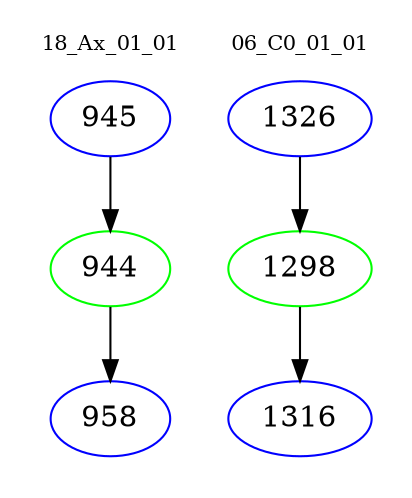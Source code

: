 digraph{
subgraph cluster_0 {
color = white
label = "18_Ax_01_01";
fontsize=10;
T0_945 [label="945", color="blue"]
T0_945 -> T0_944 [color="black"]
T0_944 [label="944", color="green"]
T0_944 -> T0_958 [color="black"]
T0_958 [label="958", color="blue"]
}
subgraph cluster_1 {
color = white
label = "06_C0_01_01";
fontsize=10;
T1_1326 [label="1326", color="blue"]
T1_1326 -> T1_1298 [color="black"]
T1_1298 [label="1298", color="green"]
T1_1298 -> T1_1316 [color="black"]
T1_1316 [label="1316", color="blue"]
}
}
